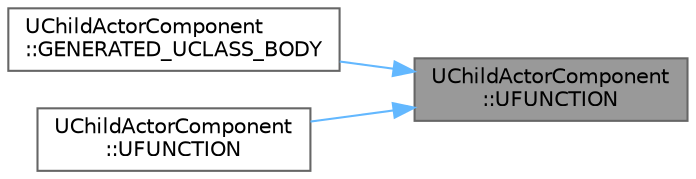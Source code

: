 digraph "UChildActorComponent::UFUNCTION"
{
 // INTERACTIVE_SVG=YES
 // LATEX_PDF_SIZE
  bgcolor="transparent";
  edge [fontname=Helvetica,fontsize=10,labelfontname=Helvetica,labelfontsize=10];
  node [fontname=Helvetica,fontsize=10,shape=box,height=0.2,width=0.4];
  rankdir="RL";
  Node1 [id="Node000001",label="UChildActorComponent\l::UFUNCTION",height=0.2,width=0.4,color="gray40", fillcolor="grey60", style="filled", fontcolor="black",tooltip=" "];
  Node1 -> Node2 [id="edge1_Node000001_Node000002",dir="back",color="steelblue1",style="solid",tooltip=" "];
  Node2 [id="Node000002",label="UChildActorComponent\l::GENERATED_UCLASS_BODY",height=0.2,width=0.4,color="grey40", fillcolor="white", style="filled",URL="$d0/da0/classUChildActorComponent.html#a6572478bf8701c50f332c13f54f03973",tooltip="Sets the class to use for the child actor."];
  Node1 -> Node3 [id="edge2_Node000001_Node000003",dir="back",color="steelblue1",style="solid",tooltip=" "];
  Node3 [id="Node000003",label="UChildActorComponent\l::UFUNCTION",height=0.2,width=0.4,color="grey40", fillcolor="white", style="filled",URL="$d0/da0/classUChildActorComponent.html#ad411684599e22cec309cfa6a1cfda74b",tooltip=" "];
}
